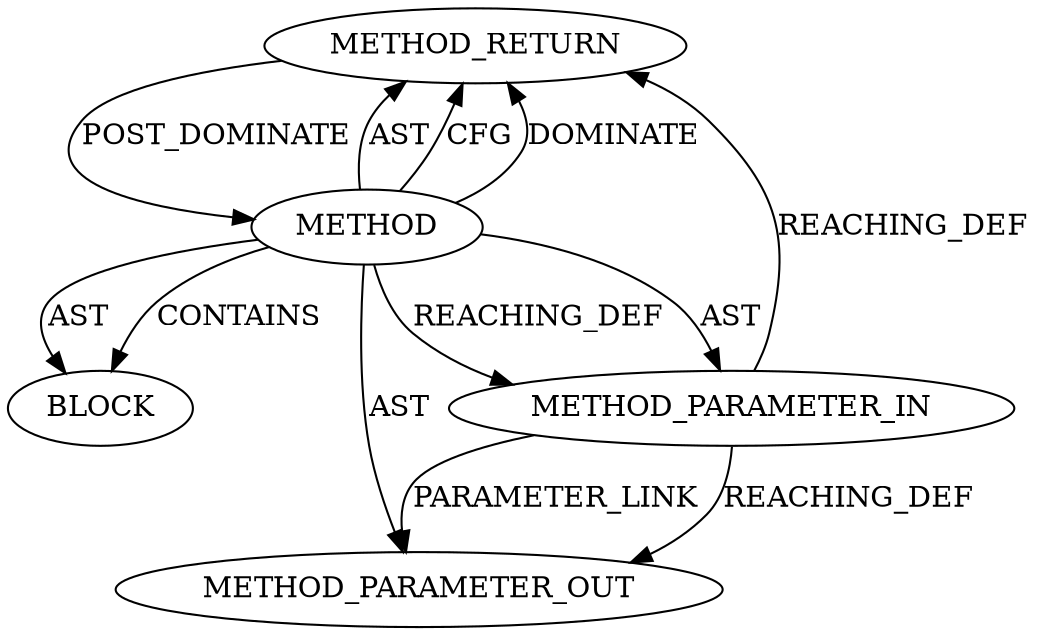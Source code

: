 digraph {
  13018 [label=METHOD_RETURN ORDER=2 CODE="RET" TYPE_FULL_NAME="ANY" EVALUATION_STRATEGY="BY_VALUE"]
  13015 [label=METHOD AST_PARENT_TYPE="NAMESPACE_BLOCK" AST_PARENT_FULL_NAME="<global>" ORDER=0 CODE="<empty>" FULL_NAME="list_empty" IS_EXTERNAL=true FILENAME="<empty>" SIGNATURE="" NAME="list_empty"]
  13016 [label=METHOD_PARAMETER_IN ORDER=1 CODE="p1" IS_VARIADIC=false TYPE_FULL_NAME="ANY" EVALUATION_STRATEGY="BY_VALUE" INDEX=1 NAME="p1"]
  13017 [label=BLOCK ORDER=1 ARGUMENT_INDEX=1 CODE="<empty>" TYPE_FULL_NAME="ANY"]
  13672 [label=METHOD_PARAMETER_OUT ORDER=1 CODE="p1" IS_VARIADIC=false TYPE_FULL_NAME="ANY" EVALUATION_STRATEGY="BY_VALUE" INDEX=1 NAME="p1"]
  13015 -> 13018 [label=AST ]
  13016 -> 13672 [label=REACHING_DEF VARIABLE="p1"]
  13016 -> 13672 [label=PARAMETER_LINK ]
  13015 -> 13017 [label=AST ]
  13015 -> 13018 [label=CFG ]
  13015 -> 13016 [label=AST ]
  13015 -> 13016 [label=REACHING_DEF VARIABLE=""]
  13015 -> 13672 [label=AST ]
  13015 -> 13018 [label=DOMINATE ]
  13018 -> 13015 [label=POST_DOMINATE ]
  13015 -> 13017 [label=CONTAINS ]
  13016 -> 13018 [label=REACHING_DEF VARIABLE="p1"]
}
